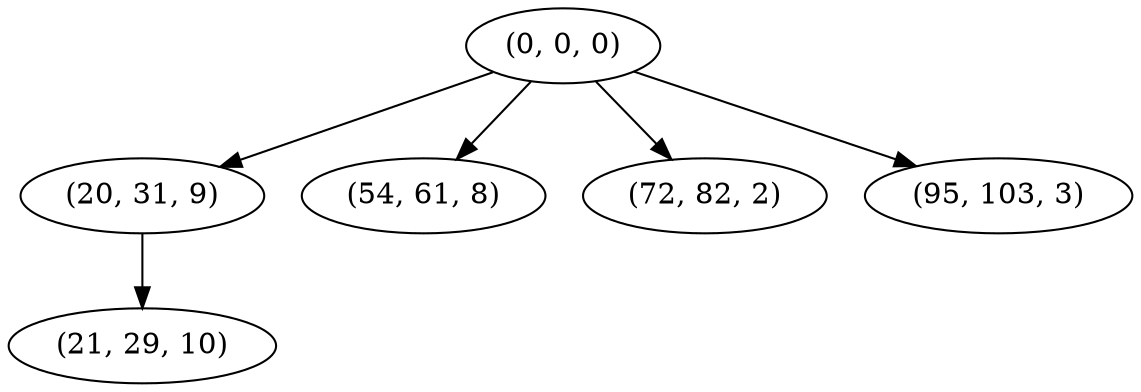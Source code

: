 digraph tree {
    "(0, 0, 0)";
    "(20, 31, 9)";
    "(21, 29, 10)";
    "(54, 61, 8)";
    "(72, 82, 2)";
    "(95, 103, 3)";
    "(0, 0, 0)" -> "(20, 31, 9)";
    "(0, 0, 0)" -> "(54, 61, 8)";
    "(0, 0, 0)" -> "(72, 82, 2)";
    "(0, 0, 0)" -> "(95, 103, 3)";
    "(20, 31, 9)" -> "(21, 29, 10)";
}
